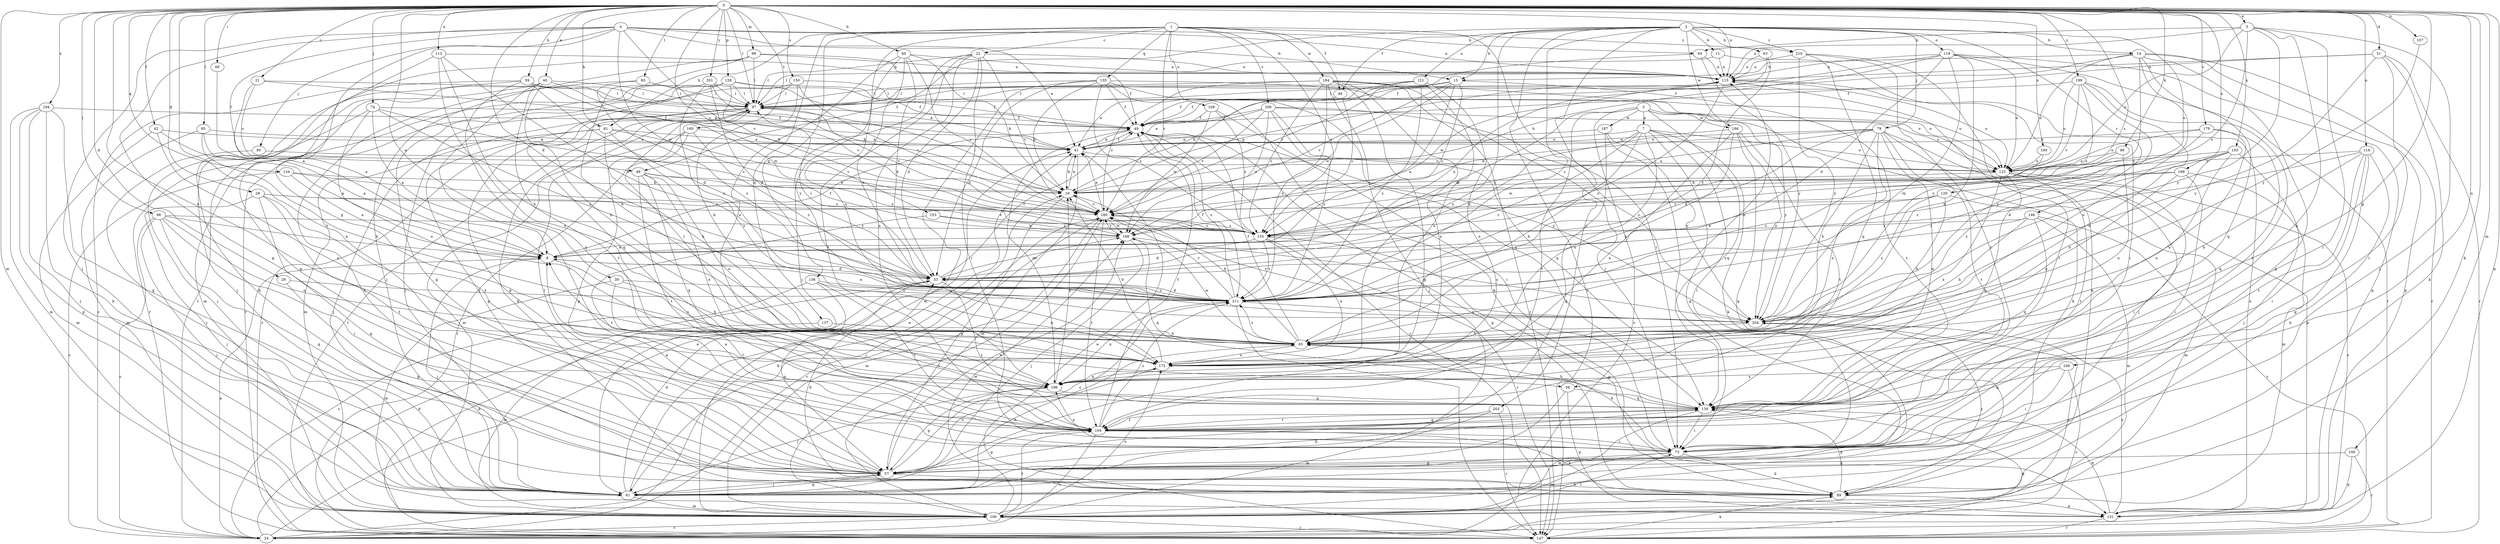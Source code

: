 strict digraph  {
0;
1;
2;
3;
4;
5;
7;
8;
11;
14;
15;
16;
21;
22;
24;
28;
29;
31;
33;
39;
40;
41;
42;
46;
48;
49;
56;
57;
59;
60;
61;
63;
64;
65;
66;
73;
74;
79;
80;
81;
86;
89;
93;
95;
96;
97;
98;
100;
106;
107;
113;
115;
118;
119;
120;
121;
123;
128;
131;
134;
135;
136;
137;
139;
146;
147;
150;
153;
155;
160;
164;
168;
169;
172;
179;
180;
184;
186;
187;
188;
189;
193;
194;
195;
196;
199;
201;
203;
204;
206;
210;
211;
0 -> 5  [label=a];
0 -> 21  [label=c];
0 -> 28  [label=d];
0 -> 29  [label=d];
0 -> 31  [label=d];
0 -> 33  [label=d];
0 -> 39  [label=e];
0 -> 40  [label=e];
0 -> 42  [label=f];
0 -> 56  [label=g];
0 -> 59  [label=h];
0 -> 60  [label=h];
0 -> 61  [label=h];
0 -> 66  [label=i];
0 -> 74  [label=j];
0 -> 86  [label=k];
0 -> 89  [label=k];
0 -> 93  [label=l];
0 -> 95  [label=l];
0 -> 96  [label=l];
0 -> 97  [label=l];
0 -> 98  [label=m];
0 -> 100  [label=m];
0 -> 106  [label=m];
0 -> 107  [label=n];
0 -> 113  [label=n];
0 -> 115  [label=n];
0 -> 118  [label=o];
0 -> 128  [label=p];
0 -> 131  [label=p];
0 -> 134  [label=q];
0 -> 150  [label=s];
0 -> 153  [label=s];
0 -> 155  [label=s];
0 -> 160  [label=t];
0 -> 164  [label=t];
0 -> 168  [label=u];
0 -> 179  [label=v];
0 -> 189  [label=x];
0 -> 193  [label=x];
0 -> 194  [label=x];
0 -> 195  [label=x];
0 -> 196  [label=x];
0 -> 199  [label=y];
0 -> 201  [label=y];
1 -> 22  [label=c];
1 -> 46  [label=f];
1 -> 61  [label=h];
1 -> 73  [label=i];
1 -> 135  [label=q];
1 -> 136  [label=q];
1 -> 137  [label=q];
1 -> 155  [label=s];
1 -> 169  [label=u];
1 -> 172  [label=u];
1 -> 180  [label=v];
1 -> 184  [label=w];
1 -> 206  [label=z];
1 -> 210  [label=z];
2 -> 11  [label=b];
2 -> 14  [label=b];
2 -> 15  [label=b];
2 -> 46  [label=f];
2 -> 48  [label=f];
2 -> 63  [label=h];
2 -> 79  [label=j];
2 -> 119  [label=o];
2 -> 120  [label=o];
2 -> 121  [label=o];
2 -> 146  [label=r];
2 -> 147  [label=r];
2 -> 172  [label=u];
2 -> 186  [label=w];
2 -> 203  [label=y];
2 -> 210  [label=z];
2 -> 211  [label=z];
3 -> 7  [label=a];
3 -> 8  [label=a];
3 -> 24  [label=c];
3 -> 89  [label=k];
3 -> 139  [label=q];
3 -> 164  [label=t];
3 -> 186  [label=w];
3 -> 187  [label=w];
3 -> 204  [label=y];
4 -> 15  [label=b];
4 -> 41  [label=e];
4 -> 48  [label=f];
4 -> 56  [label=g];
4 -> 57  [label=g];
4 -> 64  [label=h];
4 -> 80  [label=j];
4 -> 81  [label=j];
4 -> 115  [label=n];
4 -> 180  [label=v];
4 -> 188  [label=w];
5 -> 64  [label=h];
5 -> 73  [label=i];
5 -> 81  [label=j];
5 -> 115  [label=n];
5 -> 123  [label=o];
5 -> 139  [label=q];
5 -> 155  [label=s];
5 -> 204  [label=y];
7 -> 33  [label=d];
7 -> 41  [label=e];
7 -> 57  [label=g];
7 -> 65  [label=h];
7 -> 73  [label=i];
7 -> 89  [label=k];
7 -> 123  [label=o];
7 -> 172  [label=u];
7 -> 211  [label=z];
8 -> 33  [label=d];
8 -> 49  [label=f];
8 -> 81  [label=j];
8 -> 115  [label=n];
8 -> 172  [label=u];
11 -> 73  [label=i];
11 -> 97  [label=l];
11 -> 115  [label=n];
14 -> 15  [label=b];
14 -> 49  [label=f];
14 -> 57  [label=g];
14 -> 123  [label=o];
14 -> 131  [label=p];
14 -> 139  [label=q];
14 -> 147  [label=r];
14 -> 172  [label=u];
14 -> 204  [label=y];
15 -> 8  [label=a];
15 -> 41  [label=e];
15 -> 97  [label=l];
15 -> 155  [label=s];
15 -> 164  [label=t];
15 -> 180  [label=v];
15 -> 188  [label=w];
16 -> 41  [label=e];
16 -> 57  [label=g];
16 -> 97  [label=l];
16 -> 115  [label=n];
16 -> 180  [label=v];
21 -> 8  [label=a];
21 -> 41  [label=e];
21 -> 97  [label=l];
21 -> 123  [label=o];
22 -> 33  [label=d];
22 -> 73  [label=i];
22 -> 81  [label=j];
22 -> 97  [label=l];
22 -> 115  [label=n];
22 -> 164  [label=t];
22 -> 180  [label=v];
22 -> 196  [label=x];
24 -> 8  [label=a];
24 -> 16  [label=b];
24 -> 33  [label=d];
24 -> 41  [label=e];
24 -> 180  [label=v];
28 -> 57  [label=g];
28 -> 81  [label=j];
28 -> 155  [label=s];
28 -> 164  [label=t];
28 -> 180  [label=v];
28 -> 196  [label=x];
29 -> 57  [label=g];
29 -> 211  [label=z];
31 -> 49  [label=f];
31 -> 73  [label=i];
31 -> 89  [label=k];
31 -> 115  [label=n];
31 -> 147  [label=r];
31 -> 204  [label=y];
33 -> 49  [label=f];
33 -> 97  [label=l];
33 -> 164  [label=t];
33 -> 188  [label=w];
33 -> 211  [label=z];
39 -> 65  [label=h];
39 -> 106  [label=m];
39 -> 164  [label=t];
39 -> 211  [label=z];
40 -> 65  [label=h];
40 -> 73  [label=i];
40 -> 81  [label=j];
40 -> 97  [label=l];
40 -> 106  [label=m];
40 -> 164  [label=t];
40 -> 188  [label=w];
41 -> 16  [label=b];
41 -> 49  [label=f];
41 -> 106  [label=m];
41 -> 123  [label=o];
42 -> 8  [label=a];
42 -> 41  [label=e];
42 -> 106  [label=m];
42 -> 196  [label=x];
46 -> 49  [label=f];
46 -> 155  [label=s];
48 -> 16  [label=b];
48 -> 139  [label=q];
48 -> 155  [label=s];
48 -> 164  [label=t];
48 -> 172  [label=u];
48 -> 196  [label=x];
49 -> 41  [label=e];
49 -> 131  [label=p];
49 -> 147  [label=r];
49 -> 196  [label=x];
49 -> 204  [label=y];
49 -> 211  [label=z];
56 -> 81  [label=j];
56 -> 131  [label=p];
56 -> 139  [label=q];
57 -> 81  [label=j];
57 -> 89  [label=k];
57 -> 97  [label=l];
57 -> 139  [label=q];
57 -> 172  [label=u];
57 -> 188  [label=w];
57 -> 211  [label=z];
59 -> 16  [label=b];
59 -> 24  [label=c];
59 -> 33  [label=d];
59 -> 41  [label=e];
59 -> 89  [label=k];
59 -> 97  [label=l];
59 -> 139  [label=q];
60 -> 16  [label=b];
60 -> 33  [label=d];
60 -> 115  [label=n];
60 -> 172  [label=u];
60 -> 180  [label=v];
60 -> 204  [label=y];
60 -> 211  [label=z];
61 -> 41  [label=e];
61 -> 57  [label=g];
61 -> 65  [label=h];
61 -> 81  [label=j];
61 -> 180  [label=v];
61 -> 204  [label=y];
63 -> 115  [label=n];
63 -> 188  [label=w];
63 -> 211  [label=z];
64 -> 115  [label=n];
64 -> 180  [label=v];
64 -> 204  [label=y];
65 -> 16  [label=b];
65 -> 49  [label=f];
65 -> 115  [label=n];
65 -> 172  [label=u];
65 -> 188  [label=w];
65 -> 211  [label=z];
66 -> 8  [label=a];
73 -> 8  [label=a];
73 -> 57  [label=g];
73 -> 65  [label=h];
73 -> 89  [label=k];
73 -> 106  [label=m];
73 -> 196  [label=x];
74 -> 8  [label=a];
74 -> 49  [label=f];
74 -> 81  [label=j];
74 -> 155  [label=s];
74 -> 172  [label=u];
74 -> 211  [label=z];
79 -> 16  [label=b];
79 -> 33  [label=d];
79 -> 41  [label=e];
79 -> 65  [label=h];
79 -> 81  [label=j];
79 -> 131  [label=p];
79 -> 139  [label=q];
79 -> 155  [label=s];
79 -> 164  [label=t];
79 -> 196  [label=x];
80 -> 81  [label=j];
80 -> 123  [label=o];
81 -> 33  [label=d];
81 -> 41  [label=e];
81 -> 57  [label=g];
81 -> 65  [label=h];
81 -> 106  [label=m];
81 -> 204  [label=y];
86 -> 123  [label=o];
86 -> 172  [label=u];
86 -> 211  [label=z];
89 -> 33  [label=d];
89 -> 115  [label=n];
89 -> 131  [label=p];
89 -> 139  [label=q];
93 -> 89  [label=k];
93 -> 97  [label=l];
93 -> 211  [label=z];
95 -> 8  [label=a];
95 -> 41  [label=e];
95 -> 65  [label=h];
95 -> 106  [label=m];
96 -> 8  [label=a];
96 -> 24  [label=c];
96 -> 57  [label=g];
96 -> 73  [label=i];
96 -> 81  [label=j];
96 -> 155  [label=s];
96 -> 172  [label=u];
97 -> 49  [label=f];
97 -> 57  [label=g];
97 -> 89  [label=k];
97 -> 106  [label=m];
97 -> 147  [label=r];
97 -> 180  [label=v];
98 -> 24  [label=c];
98 -> 49  [label=f];
98 -> 65  [label=h];
98 -> 81  [label=j];
98 -> 97  [label=l];
98 -> 115  [label=n];
100 -> 57  [label=g];
100 -> 131  [label=p];
100 -> 147  [label=r];
106 -> 24  [label=c];
106 -> 73  [label=i];
106 -> 147  [label=r];
106 -> 164  [label=t];
106 -> 172  [label=u];
106 -> 180  [label=v];
106 -> 188  [label=w];
106 -> 204  [label=y];
107 -> 204  [label=y];
113 -> 33  [label=d];
113 -> 57  [label=g];
113 -> 65  [label=h];
113 -> 115  [label=n];
113 -> 196  [label=x];
115 -> 97  [label=l];
115 -> 123  [label=o];
115 -> 211  [label=z];
118 -> 33  [label=d];
118 -> 57  [label=g];
118 -> 65  [label=h];
118 -> 73  [label=i];
118 -> 89  [label=k];
118 -> 123  [label=o];
118 -> 164  [label=t];
119 -> 16  [label=b];
119 -> 33  [label=d];
119 -> 49  [label=f];
119 -> 65  [label=h];
119 -> 115  [label=n];
119 -> 123  [label=o];
119 -> 131  [label=p];
119 -> 147  [label=r];
119 -> 204  [label=y];
120 -> 8  [label=a];
120 -> 65  [label=h];
120 -> 106  [label=m];
120 -> 180  [label=v];
120 -> 204  [label=y];
121 -> 16  [label=b];
121 -> 49  [label=f];
121 -> 97  [label=l];
121 -> 172  [label=u];
121 -> 196  [label=x];
121 -> 211  [label=z];
123 -> 16  [label=b];
123 -> 24  [label=c];
123 -> 73  [label=i];
123 -> 139  [label=q];
123 -> 164  [label=t];
123 -> 196  [label=x];
128 -> 41  [label=e];
128 -> 49  [label=f];
128 -> 57  [label=g];
128 -> 97  [label=l];
128 -> 139  [label=q];
128 -> 147  [label=r];
128 -> 180  [label=v];
131 -> 115  [label=n];
131 -> 139  [label=q];
131 -> 147  [label=r];
131 -> 204  [label=y];
134 -> 8  [label=a];
134 -> 16  [label=b];
134 -> 24  [label=c];
134 -> 155  [label=s];
135 -> 16  [label=b];
135 -> 33  [label=d];
135 -> 49  [label=f];
135 -> 89  [label=k];
135 -> 97  [label=l];
135 -> 106  [label=m];
135 -> 123  [label=o];
135 -> 139  [label=q];
135 -> 155  [label=s];
136 -> 24  [label=c];
136 -> 57  [label=g];
136 -> 164  [label=t];
136 -> 172  [label=u];
136 -> 211  [label=z];
137 -> 65  [label=h];
137 -> 106  [label=m];
139 -> 65  [label=h];
139 -> 73  [label=i];
139 -> 106  [label=m];
139 -> 164  [label=t];
146 -> 24  [label=c];
146 -> 65  [label=h];
146 -> 106  [label=m];
146 -> 139  [label=q];
146 -> 155  [label=s];
146 -> 211  [label=z];
147 -> 33  [label=d];
147 -> 41  [label=e];
147 -> 89  [label=k];
147 -> 97  [label=l];
147 -> 139  [label=q];
150 -> 49  [label=f];
150 -> 65  [label=h];
150 -> 81  [label=j];
150 -> 97  [label=l];
150 -> 180  [label=v];
153 -> 155  [label=s];
153 -> 164  [label=t];
153 -> 188  [label=w];
155 -> 33  [label=d];
155 -> 131  [label=p];
155 -> 147  [label=r];
155 -> 172  [label=u];
155 -> 180  [label=v];
155 -> 211  [label=z];
160 -> 41  [label=e];
160 -> 57  [label=g];
160 -> 106  [label=m];
160 -> 147  [label=r];
160 -> 211  [label=z];
164 -> 8  [label=a];
164 -> 24  [label=c];
164 -> 49  [label=f];
164 -> 57  [label=g];
164 -> 73  [label=i];
164 -> 89  [label=k];
164 -> 139  [label=q];
164 -> 211  [label=z];
168 -> 24  [label=c];
168 -> 73  [label=i];
168 -> 139  [label=q];
168 -> 196  [label=x];
169 -> 49  [label=f];
169 -> 73  [label=i];
169 -> 155  [label=s];
169 -> 188  [label=w];
172 -> 16  [label=b];
172 -> 97  [label=l];
172 -> 196  [label=x];
179 -> 41  [label=e];
179 -> 123  [label=o];
179 -> 139  [label=q];
179 -> 172  [label=u];
179 -> 211  [label=z];
180 -> 41  [label=e];
180 -> 81  [label=j];
180 -> 106  [label=m];
180 -> 155  [label=s];
180 -> 164  [label=t];
180 -> 188  [label=w];
184 -> 57  [label=g];
184 -> 73  [label=i];
184 -> 81  [label=j];
184 -> 97  [label=l];
184 -> 123  [label=o];
184 -> 147  [label=r];
184 -> 155  [label=s];
184 -> 180  [label=v];
184 -> 196  [label=x];
184 -> 211  [label=z];
186 -> 41  [label=e];
186 -> 57  [label=g];
186 -> 65  [label=h];
186 -> 164  [label=t];
186 -> 196  [label=x];
186 -> 204  [label=y];
187 -> 41  [label=e];
187 -> 57  [label=g];
187 -> 73  [label=i];
187 -> 204  [label=y];
188 -> 8  [label=a];
188 -> 81  [label=j];
188 -> 139  [label=q];
188 -> 180  [label=v];
188 -> 204  [label=y];
189 -> 16  [label=b];
189 -> 73  [label=i];
189 -> 106  [label=m];
189 -> 172  [label=u];
189 -> 180  [label=v];
193 -> 65  [label=h];
193 -> 81  [label=j];
193 -> 123  [label=o];
193 -> 172  [label=u];
193 -> 204  [label=y];
193 -> 211  [label=z];
194 -> 49  [label=f];
194 -> 57  [label=g];
194 -> 81  [label=j];
194 -> 89  [label=k];
194 -> 106  [label=m];
194 -> 131  [label=p];
195 -> 123  [label=o];
195 -> 188  [label=w];
196 -> 16  [label=b];
196 -> 57  [label=g];
196 -> 81  [label=j];
196 -> 139  [label=q];
199 -> 97  [label=l];
199 -> 123  [label=o];
199 -> 155  [label=s];
199 -> 164  [label=t];
199 -> 172  [label=u];
199 -> 180  [label=v];
199 -> 204  [label=y];
201 -> 16  [label=b];
201 -> 33  [label=d];
201 -> 97  [label=l];
201 -> 123  [label=o];
201 -> 147  [label=r];
201 -> 211  [label=z];
203 -> 106  [label=m];
203 -> 147  [label=r];
203 -> 164  [label=t];
204 -> 65  [label=h];
204 -> 180  [label=v];
206 -> 41  [label=e];
206 -> 49  [label=f];
206 -> 123  [label=o];
206 -> 139  [label=q];
206 -> 180  [label=v];
206 -> 188  [label=w];
206 -> 204  [label=y];
206 -> 211  [label=z];
210 -> 73  [label=i];
210 -> 115  [label=n];
210 -> 139  [label=q];
210 -> 164  [label=t];
210 -> 204  [label=y];
211 -> 8  [label=a];
211 -> 33  [label=d];
211 -> 49  [label=f];
211 -> 147  [label=r];
211 -> 180  [label=v];
211 -> 196  [label=x];
211 -> 204  [label=y];
}
